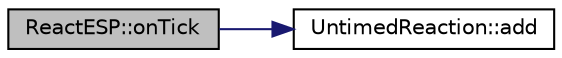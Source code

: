 digraph "ReactESP::onTick"
{
 // INTERACTIVE_SVG=YES
 // LATEX_PDF_SIZE
  bgcolor="transparent";
  edge [fontname="Helvetica",fontsize="10",labelfontname="Helvetica",labelfontsize="10"];
  node [fontname="Helvetica",fontsize="10",shape=record];
  rankdir="LR";
  Node1 [label="ReactESP::onTick",height=0.2,width=0.4,color="black", fillcolor="grey75", style="filled", fontcolor="black",tooltip="Create a new TickReaction."];
  Node1 -> Node2 [color="midnightblue",fontsize="10",style="solid",fontname="Helvetica"];
  Node2 [label="UntimedReaction::add",height=0.2,width=0.4,color="black",URL="$class_untimed_reaction.html#aaf8d78a83d9c8174a2e069cb6279a793",tooltip=" "];
}
